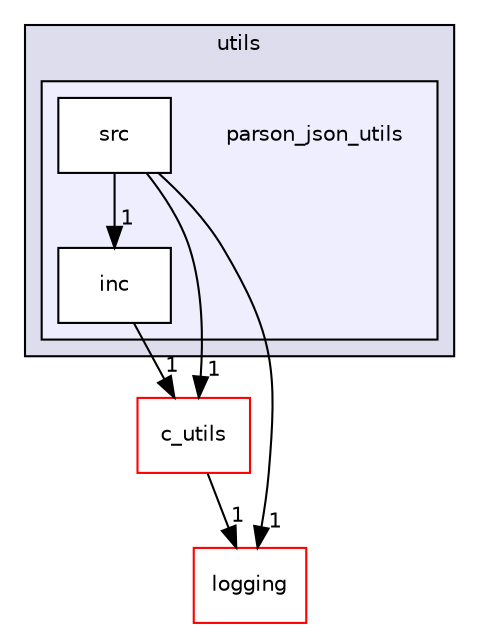 digraph "src/utils/parson_json_utils" {
  compound=true
  node [ fontsize="10", fontname="Helvetica"];
  edge [ labelfontsize="10", labelfontname="Helvetica"];
  subgraph clusterdir_313caf1132e152dd9b58bea13a4052ca {
    graph [ bgcolor="#ddddee", pencolor="black", label="utils" fontname="Helvetica", fontsize="10", URL="dir_313caf1132e152dd9b58bea13a4052ca.html"]
  subgraph clusterdir_86778c198db349788c0052a5e006a2e0 {
    graph [ bgcolor="#eeeeff", pencolor="black", label="" URL="dir_86778c198db349788c0052a5e006a2e0.html"];
    dir_86778c198db349788c0052a5e006a2e0 [shape=plaintext label="parson_json_utils"];
    dir_a780736972860ec01ea189cfb6767d9d [shape=box label="inc" color="black" fillcolor="white" style="filled" URL="dir_a780736972860ec01ea189cfb6767d9d.html"];
    dir_6bb6c4130fecc52348fb4d5740d84012 [shape=box label="src" color="black" fillcolor="white" style="filled" URL="dir_6bb6c4130fecc52348fb4d5740d84012.html"];
  }
  }
  dir_defa76d82d084e8131791c5f3e6d181e [shape=box label="c_utils" fillcolor="white" style="filled" color="red" URL="dir_defa76d82d084e8131791c5f3e6d181e.html"];
  dir_b3320b59a4aa4a7431bc8488b87009bf [shape=box label="logging" fillcolor="white" style="filled" color="red" URL="dir_b3320b59a4aa4a7431bc8488b87009bf.html"];
  dir_6bb6c4130fecc52348fb4d5740d84012->dir_a780736972860ec01ea189cfb6767d9d [headlabel="1", labeldistance=1.5 headhref="dir_000210_000209.html"];
  dir_6bb6c4130fecc52348fb4d5740d84012->dir_defa76d82d084e8131791c5f3e6d181e [headlabel="1", labeldistance=1.5 headhref="dir_000210_000155.html"];
  dir_6bb6c4130fecc52348fb4d5740d84012->dir_b3320b59a4aa4a7431bc8488b87009bf [headlabel="1", labeldistance=1.5 headhref="dir_000210_000143.html"];
  dir_a780736972860ec01ea189cfb6767d9d->dir_defa76d82d084e8131791c5f3e6d181e [headlabel="1", labeldistance=1.5 headhref="dir_000209_000155.html"];
  dir_defa76d82d084e8131791c5f3e6d181e->dir_b3320b59a4aa4a7431bc8488b87009bf [headlabel="1", labeldistance=1.5 headhref="dir_000155_000143.html"];
}
